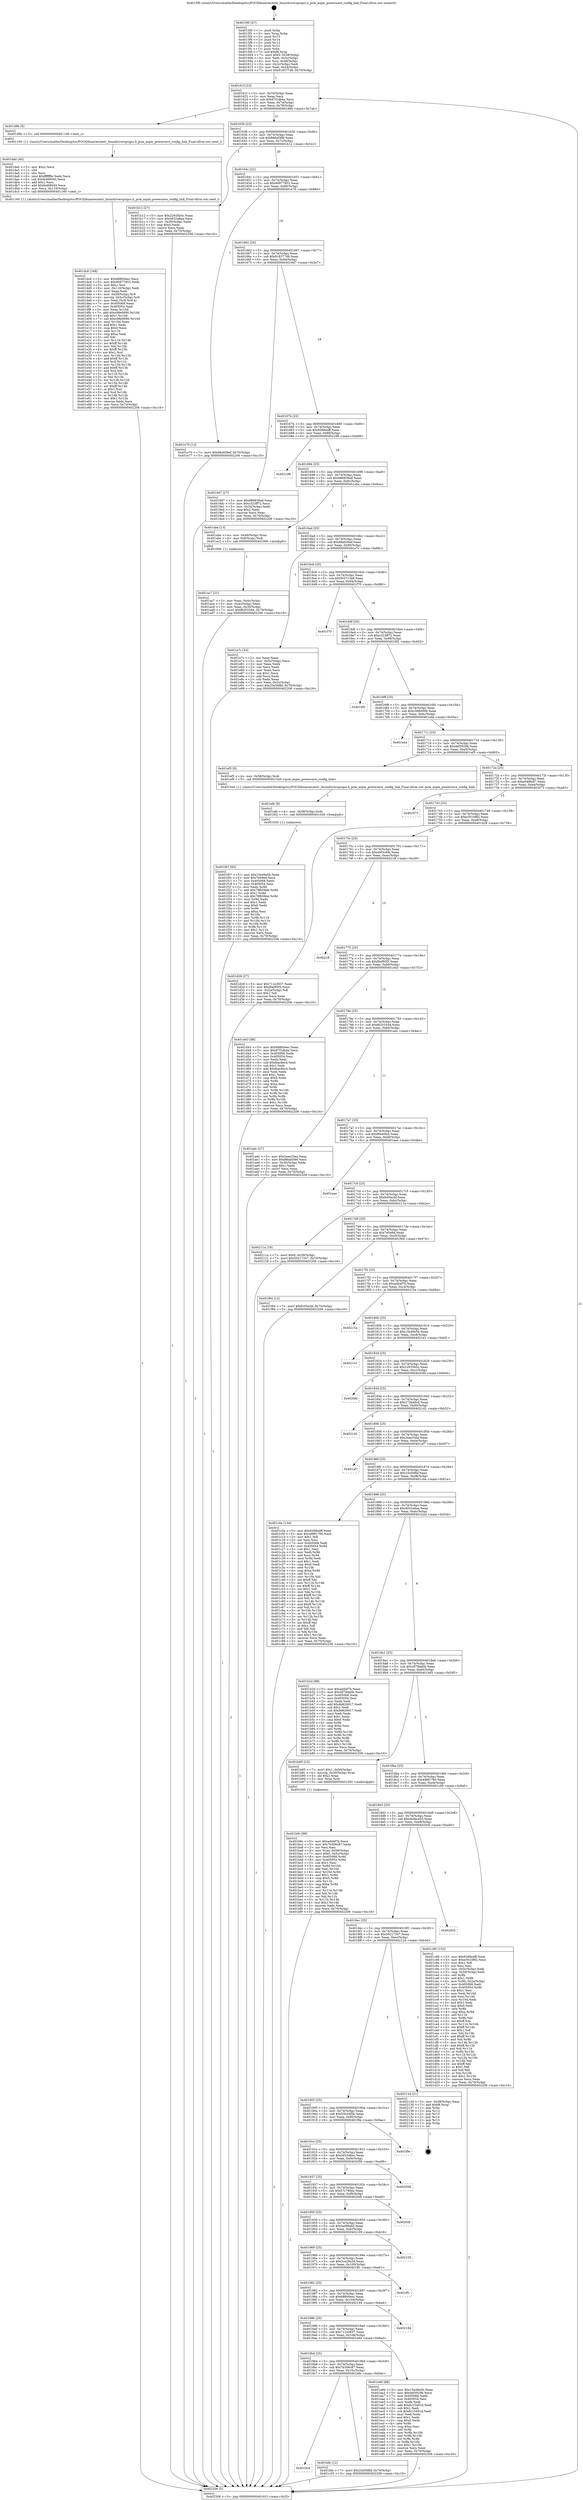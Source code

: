 digraph "0x4015f0" {
  label = "0x4015f0 (/mnt/c/Users/mathe/Desktop/tcc/POCII/binaries/extr_linuxdriverspcipci.h_pcie_aspm_powersave_config_link_Final-ollvm.out::main(0))"
  labelloc = "t"
  node[shape=record]

  Entry [label="",width=0.3,height=0.3,shape=circle,fillcolor=black,style=filled]
  "0x40161f" [label="{
     0x40161f [23]\l
     | [instrs]\l
     &nbsp;&nbsp;0x40161f \<+3\>: mov -0x70(%rbp),%eax\l
     &nbsp;&nbsp;0x401622 \<+2\>: mov %eax,%ecx\l
     &nbsp;&nbsp;0x401624 \<+6\>: sub $0x87f1db4a,%ecx\l
     &nbsp;&nbsp;0x40162a \<+3\>: mov %eax,-0x74(%rbp)\l
     &nbsp;&nbsp;0x40162d \<+3\>: mov %ecx,-0x78(%rbp)\l
     &nbsp;&nbsp;0x401630 \<+6\>: je 0000000000401d9b \<main+0x7ab\>\l
  }"]
  "0x401d9b" [label="{
     0x401d9b [5]\l
     | [instrs]\l
     &nbsp;&nbsp;0x401d9b \<+5\>: call 0000000000401160 \<next_i\>\l
     | [calls]\l
     &nbsp;&nbsp;0x401160 \{1\} (/mnt/c/Users/mathe/Desktop/tcc/POCII/binaries/extr_linuxdriverspcipci.h_pcie_aspm_powersave_config_link_Final-ollvm.out::next_i)\l
  }"]
  "0x401636" [label="{
     0x401636 [22]\l
     | [instrs]\l
     &nbsp;&nbsp;0x401636 \<+5\>: jmp 000000000040163b \<main+0x4b\>\l
     &nbsp;&nbsp;0x40163b \<+3\>: mov -0x74(%rbp),%eax\l
     &nbsp;&nbsp;0x40163e \<+5\>: sub $0x88daf366,%eax\l
     &nbsp;&nbsp;0x401643 \<+3\>: mov %eax,-0x7c(%rbp)\l
     &nbsp;&nbsp;0x401646 \<+6\>: je 0000000000401b12 \<main+0x522\>\l
  }"]
  Exit [label="",width=0.3,height=0.3,shape=circle,fillcolor=black,style=filled,peripheries=2]
  "0x401b12" [label="{
     0x401b12 [27]\l
     | [instrs]\l
     &nbsp;&nbsp;0x401b12 \<+5\>: mov $0x22935b5c,%eax\l
     &nbsp;&nbsp;0x401b17 \<+5\>: mov $0x4932a6aa,%ecx\l
     &nbsp;&nbsp;0x401b1c \<+3\>: mov -0x30(%rbp),%edx\l
     &nbsp;&nbsp;0x401b1f \<+3\>: cmp $0x0,%edx\l
     &nbsp;&nbsp;0x401b22 \<+3\>: cmove %ecx,%eax\l
     &nbsp;&nbsp;0x401b25 \<+3\>: mov %eax,-0x70(%rbp)\l
     &nbsp;&nbsp;0x401b28 \<+5\>: jmp 0000000000402206 \<main+0xc16\>\l
  }"]
  "0x40164c" [label="{
     0x40164c [22]\l
     | [instrs]\l
     &nbsp;&nbsp;0x40164c \<+5\>: jmp 0000000000401651 \<main+0x61\>\l
     &nbsp;&nbsp;0x401651 \<+3\>: mov -0x74(%rbp),%eax\l
     &nbsp;&nbsp;0x401654 \<+5\>: sub $0x90977953,%eax\l
     &nbsp;&nbsp;0x401659 \<+3\>: mov %eax,-0x80(%rbp)\l
     &nbsp;&nbsp;0x40165c \<+6\>: je 0000000000401e70 \<main+0x880\>\l
  }"]
  "0x401f07" [label="{
     0x401f07 [93]\l
     | [instrs]\l
     &nbsp;&nbsp;0x401f07 \<+5\>: mov $0x15e49e5b,%eax\l
     &nbsp;&nbsp;0x401f0c \<+5\>: mov $0x7e046d,%ecx\l
     &nbsp;&nbsp;0x401f11 \<+7\>: mov 0x405068,%edx\l
     &nbsp;&nbsp;0x401f18 \<+7\>: mov 0x405054,%esi\l
     &nbsp;&nbsp;0x401f1f \<+3\>: mov %edx,%r8d\l
     &nbsp;&nbsp;0x401f22 \<+7\>: add $0x78fb58de,%r8d\l
     &nbsp;&nbsp;0x401f29 \<+4\>: sub $0x1,%r8d\l
     &nbsp;&nbsp;0x401f2d \<+7\>: sub $0x78fb58de,%r8d\l
     &nbsp;&nbsp;0x401f34 \<+4\>: imul %r8d,%edx\l
     &nbsp;&nbsp;0x401f38 \<+3\>: and $0x1,%edx\l
     &nbsp;&nbsp;0x401f3b \<+3\>: cmp $0x0,%edx\l
     &nbsp;&nbsp;0x401f3e \<+4\>: sete %r9b\l
     &nbsp;&nbsp;0x401f42 \<+3\>: cmp $0xa,%esi\l
     &nbsp;&nbsp;0x401f45 \<+4\>: setl %r10b\l
     &nbsp;&nbsp;0x401f49 \<+3\>: mov %r9b,%r11b\l
     &nbsp;&nbsp;0x401f4c \<+3\>: and %r10b,%r11b\l
     &nbsp;&nbsp;0x401f4f \<+3\>: xor %r10b,%r9b\l
     &nbsp;&nbsp;0x401f52 \<+3\>: or %r9b,%r11b\l
     &nbsp;&nbsp;0x401f55 \<+4\>: test $0x1,%r11b\l
     &nbsp;&nbsp;0x401f59 \<+3\>: cmovne %ecx,%eax\l
     &nbsp;&nbsp;0x401f5c \<+3\>: mov %eax,-0x70(%rbp)\l
     &nbsp;&nbsp;0x401f5f \<+5\>: jmp 0000000000402206 \<main+0xc16\>\l
  }"]
  "0x401e70" [label="{
     0x401e70 [12]\l
     | [instrs]\l
     &nbsp;&nbsp;0x401e70 \<+7\>: movl $0x98a939ef,-0x70(%rbp)\l
     &nbsp;&nbsp;0x401e77 \<+5\>: jmp 0000000000402206 \<main+0xc16\>\l
  }"]
  "0x401662" [label="{
     0x401662 [25]\l
     | [instrs]\l
     &nbsp;&nbsp;0x401662 \<+5\>: jmp 0000000000401667 \<main+0x77\>\l
     &nbsp;&nbsp;0x401667 \<+3\>: mov -0x74(%rbp),%eax\l
     &nbsp;&nbsp;0x40166a \<+5\>: sub $0x918377d9,%eax\l
     &nbsp;&nbsp;0x40166f \<+6\>: mov %eax,-0x84(%rbp)\l
     &nbsp;&nbsp;0x401675 \<+6\>: je 00000000004019d7 \<main+0x3e7\>\l
  }"]
  "0x401efe" [label="{
     0x401efe [9]\l
     | [instrs]\l
     &nbsp;&nbsp;0x401efe \<+4\>: mov -0x58(%rbp),%rdi\l
     &nbsp;&nbsp;0x401f02 \<+5\>: call 0000000000401030 \<free@plt\>\l
     | [calls]\l
     &nbsp;&nbsp;0x401030 \{1\} (unknown)\l
  }"]
  "0x4019d7" [label="{
     0x4019d7 [27]\l
     | [instrs]\l
     &nbsp;&nbsp;0x4019d7 \<+5\>: mov $0x986836a6,%eax\l
     &nbsp;&nbsp;0x4019dc \<+5\>: mov $0xc323ff72,%ecx\l
     &nbsp;&nbsp;0x4019e1 \<+3\>: mov -0x34(%rbp),%edx\l
     &nbsp;&nbsp;0x4019e4 \<+3\>: cmp $0x2,%edx\l
     &nbsp;&nbsp;0x4019e7 \<+3\>: cmovne %ecx,%eax\l
     &nbsp;&nbsp;0x4019ea \<+3\>: mov %eax,-0x70(%rbp)\l
     &nbsp;&nbsp;0x4019ed \<+5\>: jmp 0000000000402206 \<main+0xc16\>\l
  }"]
  "0x40167b" [label="{
     0x40167b [25]\l
     | [instrs]\l
     &nbsp;&nbsp;0x40167b \<+5\>: jmp 0000000000401680 \<main+0x90\>\l
     &nbsp;&nbsp;0x401680 \<+3\>: mov -0x74(%rbp),%eax\l
     &nbsp;&nbsp;0x401683 \<+5\>: sub $0x9268edff,%eax\l
     &nbsp;&nbsp;0x401688 \<+6\>: mov %eax,-0x88(%rbp)\l
     &nbsp;&nbsp;0x40168e \<+6\>: je 0000000000402188 \<main+0xb98\>\l
  }"]
  "0x402206" [label="{
     0x402206 [5]\l
     | [instrs]\l
     &nbsp;&nbsp;0x402206 \<+5\>: jmp 000000000040161f \<main+0x2f\>\l
  }"]
  "0x4015f0" [label="{
     0x4015f0 [47]\l
     | [instrs]\l
     &nbsp;&nbsp;0x4015f0 \<+1\>: push %rbp\l
     &nbsp;&nbsp;0x4015f1 \<+3\>: mov %rsp,%rbp\l
     &nbsp;&nbsp;0x4015f4 \<+2\>: push %r15\l
     &nbsp;&nbsp;0x4015f6 \<+2\>: push %r14\l
     &nbsp;&nbsp;0x4015f8 \<+2\>: push %r13\l
     &nbsp;&nbsp;0x4015fa \<+2\>: push %r12\l
     &nbsp;&nbsp;0x4015fc \<+1\>: push %rbx\l
     &nbsp;&nbsp;0x4015fd \<+7\>: sub $0xf8,%rsp\l
     &nbsp;&nbsp;0x401604 \<+7\>: movl $0x0,-0x38(%rbp)\l
     &nbsp;&nbsp;0x40160b \<+3\>: mov %edi,-0x3c(%rbp)\l
     &nbsp;&nbsp;0x40160e \<+4\>: mov %rsi,-0x48(%rbp)\l
     &nbsp;&nbsp;0x401612 \<+3\>: mov -0x3c(%rbp),%edi\l
     &nbsp;&nbsp;0x401615 \<+3\>: mov %edi,-0x34(%rbp)\l
     &nbsp;&nbsp;0x401618 \<+7\>: movl $0x918377d9,-0x70(%rbp)\l
  }"]
  "0x401dc8" [label="{
     0x401dc8 [168]\l
     | [instrs]\l
     &nbsp;&nbsp;0x401dc8 \<+5\>: mov $0x68800eec,%ecx\l
     &nbsp;&nbsp;0x401dcd \<+5\>: mov $0x90977953,%edx\l
     &nbsp;&nbsp;0x401dd2 \<+3\>: mov $0x1,%sil\l
     &nbsp;&nbsp;0x401dd5 \<+6\>: mov -0x110(%rbp),%edi\l
     &nbsp;&nbsp;0x401ddb \<+3\>: imul %eax,%edi\l
     &nbsp;&nbsp;0x401dde \<+4\>: mov -0x58(%rbp),%r8\l
     &nbsp;&nbsp;0x401de2 \<+4\>: movslq -0x5c(%rbp),%r9\l
     &nbsp;&nbsp;0x401de6 \<+4\>: mov %edi,(%r8,%r9,4)\l
     &nbsp;&nbsp;0x401dea \<+7\>: mov 0x405068,%eax\l
     &nbsp;&nbsp;0x401df1 \<+7\>: mov 0x405054,%edi\l
     &nbsp;&nbsp;0x401df8 \<+3\>: mov %eax,%r10d\l
     &nbsp;&nbsp;0x401dfb \<+7\>: add $0xc98e0690,%r10d\l
     &nbsp;&nbsp;0x401e02 \<+4\>: sub $0x1,%r10d\l
     &nbsp;&nbsp;0x401e06 \<+7\>: sub $0xc98e0690,%r10d\l
     &nbsp;&nbsp;0x401e0d \<+4\>: imul %r10d,%eax\l
     &nbsp;&nbsp;0x401e11 \<+3\>: and $0x1,%eax\l
     &nbsp;&nbsp;0x401e14 \<+3\>: cmp $0x0,%eax\l
     &nbsp;&nbsp;0x401e17 \<+4\>: sete %r11b\l
     &nbsp;&nbsp;0x401e1b \<+3\>: cmp $0xa,%edi\l
     &nbsp;&nbsp;0x401e1e \<+3\>: setl %bl\l
     &nbsp;&nbsp;0x401e21 \<+3\>: mov %r11b,%r14b\l
     &nbsp;&nbsp;0x401e24 \<+4\>: xor $0xff,%r14b\l
     &nbsp;&nbsp;0x401e28 \<+3\>: mov %bl,%r15b\l
     &nbsp;&nbsp;0x401e2b \<+4\>: xor $0xff,%r15b\l
     &nbsp;&nbsp;0x401e2f \<+4\>: xor $0x1,%sil\l
     &nbsp;&nbsp;0x401e33 \<+3\>: mov %r14b,%r12b\l
     &nbsp;&nbsp;0x401e36 \<+4\>: and $0xff,%r12b\l
     &nbsp;&nbsp;0x401e3a \<+3\>: and %sil,%r11b\l
     &nbsp;&nbsp;0x401e3d \<+3\>: mov %r15b,%r13b\l
     &nbsp;&nbsp;0x401e40 \<+4\>: and $0xff,%r13b\l
     &nbsp;&nbsp;0x401e44 \<+3\>: and %sil,%bl\l
     &nbsp;&nbsp;0x401e47 \<+3\>: or %r11b,%r12b\l
     &nbsp;&nbsp;0x401e4a \<+3\>: or %bl,%r13b\l
     &nbsp;&nbsp;0x401e4d \<+3\>: xor %r13b,%r12b\l
     &nbsp;&nbsp;0x401e50 \<+3\>: or %r15b,%r14b\l
     &nbsp;&nbsp;0x401e53 \<+4\>: xor $0xff,%r14b\l
     &nbsp;&nbsp;0x401e57 \<+4\>: or $0x1,%sil\l
     &nbsp;&nbsp;0x401e5b \<+3\>: and %sil,%r14b\l
     &nbsp;&nbsp;0x401e5e \<+3\>: or %r14b,%r12b\l
     &nbsp;&nbsp;0x401e61 \<+4\>: test $0x1,%r12b\l
     &nbsp;&nbsp;0x401e65 \<+3\>: cmovne %edx,%ecx\l
     &nbsp;&nbsp;0x401e68 \<+3\>: mov %ecx,-0x70(%rbp)\l
     &nbsp;&nbsp;0x401e6b \<+5\>: jmp 0000000000402206 \<main+0xc16\>\l
  }"]
  "0x402188" [label="{
     0x402188\l
  }", style=dashed]
  "0x401694" [label="{
     0x401694 [25]\l
     | [instrs]\l
     &nbsp;&nbsp;0x401694 \<+5\>: jmp 0000000000401699 \<main+0xa9\>\l
     &nbsp;&nbsp;0x401699 \<+3\>: mov -0x74(%rbp),%eax\l
     &nbsp;&nbsp;0x40169c \<+5\>: sub $0x986836a6,%eax\l
     &nbsp;&nbsp;0x4016a1 \<+6\>: mov %eax,-0x8c(%rbp)\l
     &nbsp;&nbsp;0x4016a7 \<+6\>: je 0000000000401aba \<main+0x4ca\>\l
  }"]
  "0x401da0" [label="{
     0x401da0 [40]\l
     | [instrs]\l
     &nbsp;&nbsp;0x401da0 \<+5\>: mov $0x2,%ecx\l
     &nbsp;&nbsp;0x401da5 \<+1\>: cltd\l
     &nbsp;&nbsp;0x401da6 \<+2\>: idiv %ecx\l
     &nbsp;&nbsp;0x401da8 \<+6\>: imul $0xfffffffe,%edx,%ecx\l
     &nbsp;&nbsp;0x401dae \<+6\>: sub $0xfe468045,%ecx\l
     &nbsp;&nbsp;0x401db4 \<+3\>: add $0x1,%ecx\l
     &nbsp;&nbsp;0x401db7 \<+6\>: add $0xfe468045,%ecx\l
     &nbsp;&nbsp;0x401dbd \<+6\>: mov %ecx,-0x110(%rbp)\l
     &nbsp;&nbsp;0x401dc3 \<+5\>: call 0000000000401160 \<next_i\>\l
     | [calls]\l
     &nbsp;&nbsp;0x401160 \{1\} (/mnt/c/Users/mathe/Desktop/tcc/POCII/binaries/extr_linuxdriverspcipci.h_pcie_aspm_powersave_config_link_Final-ollvm.out::next_i)\l
  }"]
  "0x401aba" [label="{
     0x401aba [13]\l
     | [instrs]\l
     &nbsp;&nbsp;0x401aba \<+4\>: mov -0x48(%rbp),%rax\l
     &nbsp;&nbsp;0x401abe \<+4\>: mov 0x8(%rax),%rdi\l
     &nbsp;&nbsp;0x401ac2 \<+5\>: call 0000000000401060 \<atoi@plt\>\l
     | [calls]\l
     &nbsp;&nbsp;0x401060 \{1\} (unknown)\l
  }"]
  "0x4016ad" [label="{
     0x4016ad [25]\l
     | [instrs]\l
     &nbsp;&nbsp;0x4016ad \<+5\>: jmp 00000000004016b2 \<main+0xc2\>\l
     &nbsp;&nbsp;0x4016b2 \<+3\>: mov -0x74(%rbp),%eax\l
     &nbsp;&nbsp;0x4016b5 \<+5\>: sub $0x98a939ef,%eax\l
     &nbsp;&nbsp;0x4016ba \<+6\>: mov %eax,-0x90(%rbp)\l
     &nbsp;&nbsp;0x4016c0 \<+6\>: je 0000000000401e7c \<main+0x88c\>\l
  }"]
  "0x401ac7" [label="{
     0x401ac7 [21]\l
     | [instrs]\l
     &nbsp;&nbsp;0x401ac7 \<+3\>: mov %eax,-0x4c(%rbp)\l
     &nbsp;&nbsp;0x401aca \<+3\>: mov -0x4c(%rbp),%eax\l
     &nbsp;&nbsp;0x401acd \<+3\>: mov %eax,-0x30(%rbp)\l
     &nbsp;&nbsp;0x401ad0 \<+7\>: movl $0xf6203344,-0x70(%rbp)\l
     &nbsp;&nbsp;0x401ad7 \<+5\>: jmp 0000000000402206 \<main+0xc16\>\l
  }"]
  "0x4019cd" [label="{
     0x4019cd\l
  }", style=dashed]
  "0x401e7c" [label="{
     0x401e7c [33]\l
     | [instrs]\l
     &nbsp;&nbsp;0x401e7c \<+2\>: xor %eax,%eax\l
     &nbsp;&nbsp;0x401e7e \<+3\>: mov -0x5c(%rbp),%ecx\l
     &nbsp;&nbsp;0x401e81 \<+2\>: mov %eax,%edx\l
     &nbsp;&nbsp;0x401e83 \<+2\>: sub %ecx,%edx\l
     &nbsp;&nbsp;0x401e85 \<+2\>: mov %eax,%ecx\l
     &nbsp;&nbsp;0x401e87 \<+3\>: sub $0x1,%ecx\l
     &nbsp;&nbsp;0x401e8a \<+2\>: add %ecx,%edx\l
     &nbsp;&nbsp;0x401e8c \<+2\>: sub %edx,%eax\l
     &nbsp;&nbsp;0x401e8e \<+3\>: mov %eax,-0x5c(%rbp)\l
     &nbsp;&nbsp;0x401e91 \<+7\>: movl $0x33e56fbf,-0x70(%rbp)\l
     &nbsp;&nbsp;0x401e98 \<+5\>: jmp 0000000000402206 \<main+0xc16\>\l
  }"]
  "0x4016c6" [label="{
     0x4016c6 [25]\l
     | [instrs]\l
     &nbsp;&nbsp;0x4016c6 \<+5\>: jmp 00000000004016cb \<main+0xdb\>\l
     &nbsp;&nbsp;0x4016cb \<+3\>: mov -0x74(%rbp),%eax\l
     &nbsp;&nbsp;0x4016ce \<+5\>: sub $0x9c0713e6,%eax\l
     &nbsp;&nbsp;0x4016d3 \<+6\>: mov %eax,-0x94(%rbp)\l
     &nbsp;&nbsp;0x4016d9 \<+6\>: je 0000000000401f70 \<main+0x980\>\l
  }"]
  "0x401bfe" [label="{
     0x401bfe [12]\l
     | [instrs]\l
     &nbsp;&nbsp;0x401bfe \<+7\>: movl $0x33e56fbf,-0x70(%rbp)\l
     &nbsp;&nbsp;0x401c05 \<+5\>: jmp 0000000000402206 \<main+0xc16\>\l
  }"]
  "0x401f70" [label="{
     0x401f70\l
  }", style=dashed]
  "0x4016df" [label="{
     0x4016df [25]\l
     | [instrs]\l
     &nbsp;&nbsp;0x4016df \<+5\>: jmp 00000000004016e4 \<main+0xf4\>\l
     &nbsp;&nbsp;0x4016e4 \<+3\>: mov -0x74(%rbp),%eax\l
     &nbsp;&nbsp;0x4016e7 \<+5\>: sub $0xc323ff72,%eax\l
     &nbsp;&nbsp;0x4016ec \<+6\>: mov %eax,-0x98(%rbp)\l
     &nbsp;&nbsp;0x4016f2 \<+6\>: je 00000000004019f2 \<main+0x402\>\l
  }"]
  "0x4019b4" [label="{
     0x4019b4 [25]\l
     | [instrs]\l
     &nbsp;&nbsp;0x4019b4 \<+5\>: jmp 00000000004019b9 \<main+0x3c9\>\l
     &nbsp;&nbsp;0x4019b9 \<+3\>: mov -0x74(%rbp),%eax\l
     &nbsp;&nbsp;0x4019bc \<+5\>: sub $0x7b306c87,%eax\l
     &nbsp;&nbsp;0x4019c1 \<+6\>: mov %eax,-0x10c(%rbp)\l
     &nbsp;&nbsp;0x4019c7 \<+6\>: je 0000000000401bfe \<main+0x60e\>\l
  }"]
  "0x4019f2" [label="{
     0x4019f2\l
  }", style=dashed]
  "0x4016f8" [label="{
     0x4016f8 [25]\l
     | [instrs]\l
     &nbsp;&nbsp;0x4016f8 \<+5\>: jmp 00000000004016fd \<main+0x10d\>\l
     &nbsp;&nbsp;0x4016fd \<+3\>: mov -0x74(%rbp),%eax\l
     &nbsp;&nbsp;0x401700 \<+5\>: sub $0xc368000b,%eax\l
     &nbsp;&nbsp;0x401705 \<+6\>: mov %eax,-0x9c(%rbp)\l
     &nbsp;&nbsp;0x40170b \<+6\>: je 0000000000401a4a \<main+0x45a\>\l
  }"]
  "0x401e9d" [label="{
     0x401e9d [88]\l
     | [instrs]\l
     &nbsp;&nbsp;0x401e9d \<+5\>: mov $0x15e49e5b,%eax\l
     &nbsp;&nbsp;0x401ea2 \<+5\>: mov $0xdef3929b,%ecx\l
     &nbsp;&nbsp;0x401ea7 \<+7\>: mov 0x405068,%edx\l
     &nbsp;&nbsp;0x401eae \<+7\>: mov 0x405054,%esi\l
     &nbsp;&nbsp;0x401eb5 \<+2\>: mov %edx,%edi\l
     &nbsp;&nbsp;0x401eb7 \<+6\>: add $0x8c15491d,%edi\l
     &nbsp;&nbsp;0x401ebd \<+3\>: sub $0x1,%edi\l
     &nbsp;&nbsp;0x401ec0 \<+6\>: sub $0x8c15491d,%edi\l
     &nbsp;&nbsp;0x401ec6 \<+3\>: imul %edi,%edx\l
     &nbsp;&nbsp;0x401ec9 \<+3\>: and $0x1,%edx\l
     &nbsp;&nbsp;0x401ecc \<+3\>: cmp $0x0,%edx\l
     &nbsp;&nbsp;0x401ecf \<+4\>: sete %r8b\l
     &nbsp;&nbsp;0x401ed3 \<+3\>: cmp $0xa,%esi\l
     &nbsp;&nbsp;0x401ed6 \<+4\>: setl %r9b\l
     &nbsp;&nbsp;0x401eda \<+3\>: mov %r8b,%r10b\l
     &nbsp;&nbsp;0x401edd \<+3\>: and %r9b,%r10b\l
     &nbsp;&nbsp;0x401ee0 \<+3\>: xor %r9b,%r8b\l
     &nbsp;&nbsp;0x401ee3 \<+3\>: or %r8b,%r10b\l
     &nbsp;&nbsp;0x401ee6 \<+4\>: test $0x1,%r10b\l
     &nbsp;&nbsp;0x401eea \<+3\>: cmovne %ecx,%eax\l
     &nbsp;&nbsp;0x401eed \<+3\>: mov %eax,-0x70(%rbp)\l
     &nbsp;&nbsp;0x401ef0 \<+5\>: jmp 0000000000402206 \<main+0xc16\>\l
  }"]
  "0x401a4a" [label="{
     0x401a4a\l
  }", style=dashed]
  "0x401711" [label="{
     0x401711 [25]\l
     | [instrs]\l
     &nbsp;&nbsp;0x401711 \<+5\>: jmp 0000000000401716 \<main+0x126\>\l
     &nbsp;&nbsp;0x401716 \<+3\>: mov -0x74(%rbp),%eax\l
     &nbsp;&nbsp;0x401719 \<+5\>: sub $0xdef3929b,%eax\l
     &nbsp;&nbsp;0x40171e \<+6\>: mov %eax,-0xa0(%rbp)\l
     &nbsp;&nbsp;0x401724 \<+6\>: je 0000000000401ef5 \<main+0x905\>\l
  }"]
  "0x40199b" [label="{
     0x40199b [25]\l
     | [instrs]\l
     &nbsp;&nbsp;0x40199b \<+5\>: jmp 00000000004019a0 \<main+0x3b0\>\l
     &nbsp;&nbsp;0x4019a0 \<+3\>: mov -0x74(%rbp),%eax\l
     &nbsp;&nbsp;0x4019a3 \<+5\>: sub $0x711e3637,%eax\l
     &nbsp;&nbsp;0x4019a8 \<+6\>: mov %eax,-0x108(%rbp)\l
     &nbsp;&nbsp;0x4019ae \<+6\>: je 0000000000401e9d \<main+0x8ad\>\l
  }"]
  "0x401ef5" [label="{
     0x401ef5 [9]\l
     | [instrs]\l
     &nbsp;&nbsp;0x401ef5 \<+4\>: mov -0x58(%rbp),%rdi\l
     &nbsp;&nbsp;0x401ef9 \<+5\>: call 00000000004015e0 \<pcie_aspm_powersave_config_link\>\l
     | [calls]\l
     &nbsp;&nbsp;0x4015e0 \{1\} (/mnt/c/Users/mathe/Desktop/tcc/POCII/binaries/extr_linuxdriverspcipci.h_pcie_aspm_powersave_config_link_Final-ollvm.out::pcie_aspm_powersave_config_link)\l
  }"]
  "0x40172a" [label="{
     0x40172a [25]\l
     | [instrs]\l
     &nbsp;&nbsp;0x40172a \<+5\>: jmp 000000000040172f \<main+0x13f\>\l
     &nbsp;&nbsp;0x40172f \<+3\>: mov -0x74(%rbp),%eax\l
     &nbsp;&nbsp;0x401732 \<+5\>: sub $0xe04f6e87,%eax\l
     &nbsp;&nbsp;0x401737 \<+6\>: mov %eax,-0xa4(%rbp)\l
     &nbsp;&nbsp;0x40173d \<+6\>: je 0000000000402073 \<main+0xa83\>\l
  }"]
  "0x402194" [label="{
     0x402194\l
  }", style=dashed]
  "0x402073" [label="{
     0x402073\l
  }", style=dashed]
  "0x401743" [label="{
     0x401743 [25]\l
     | [instrs]\l
     &nbsp;&nbsp;0x401743 \<+5\>: jmp 0000000000401748 \<main+0x158\>\l
     &nbsp;&nbsp;0x401748 \<+3\>: mov -0x74(%rbp),%eax\l
     &nbsp;&nbsp;0x40174b \<+5\>: sub $0xe3010f92,%eax\l
     &nbsp;&nbsp;0x401750 \<+6\>: mov %eax,-0xa8(%rbp)\l
     &nbsp;&nbsp;0x401756 \<+6\>: je 0000000000401d28 \<main+0x738\>\l
  }"]
  "0x401982" [label="{
     0x401982 [25]\l
     | [instrs]\l
     &nbsp;&nbsp;0x401982 \<+5\>: jmp 0000000000401987 \<main+0x397\>\l
     &nbsp;&nbsp;0x401987 \<+3\>: mov -0x74(%rbp),%eax\l
     &nbsp;&nbsp;0x40198a \<+5\>: sub $0x68800eec,%eax\l
     &nbsp;&nbsp;0x40198f \<+6\>: mov %eax,-0x104(%rbp)\l
     &nbsp;&nbsp;0x401995 \<+6\>: je 0000000000402194 \<main+0xba4\>\l
  }"]
  "0x401d28" [label="{
     0x401d28 [27]\l
     | [instrs]\l
     &nbsp;&nbsp;0x401d28 \<+5\>: mov $0x711e3637,%eax\l
     &nbsp;&nbsp;0x401d2d \<+5\>: mov $0xf0ef95f3,%ecx\l
     &nbsp;&nbsp;0x401d32 \<+3\>: mov -0x2a(%rbp),%dl\l
     &nbsp;&nbsp;0x401d35 \<+3\>: test $0x1,%dl\l
     &nbsp;&nbsp;0x401d38 \<+3\>: cmovne %ecx,%eax\l
     &nbsp;&nbsp;0x401d3b \<+3\>: mov %eax,-0x70(%rbp)\l
     &nbsp;&nbsp;0x401d3e \<+5\>: jmp 0000000000402206 \<main+0xc16\>\l
  }"]
  "0x40175c" [label="{
     0x40175c [25]\l
     | [instrs]\l
     &nbsp;&nbsp;0x40175c \<+5\>: jmp 0000000000401761 \<main+0x171\>\l
     &nbsp;&nbsp;0x401761 \<+3\>: mov -0x74(%rbp),%eax\l
     &nbsp;&nbsp;0x401764 \<+5\>: sub $0xebf3c49e,%eax\l
     &nbsp;&nbsp;0x401769 \<+6\>: mov %eax,-0xac(%rbp)\l
     &nbsp;&nbsp;0x40176f \<+6\>: je 00000000004021ff \<main+0xc0f\>\l
  }"]
  "0x401ff1" [label="{
     0x401ff1\l
  }", style=dashed]
  "0x4021ff" [label="{
     0x4021ff\l
  }", style=dashed]
  "0x401775" [label="{
     0x401775 [25]\l
     | [instrs]\l
     &nbsp;&nbsp;0x401775 \<+5\>: jmp 000000000040177a \<main+0x18a\>\l
     &nbsp;&nbsp;0x40177a \<+3\>: mov -0x74(%rbp),%eax\l
     &nbsp;&nbsp;0x40177d \<+5\>: sub $0xf0ef95f3,%eax\l
     &nbsp;&nbsp;0x401782 \<+6\>: mov %eax,-0xb0(%rbp)\l
     &nbsp;&nbsp;0x401788 \<+6\>: je 0000000000401d43 \<main+0x753\>\l
  }"]
  "0x401969" [label="{
     0x401969 [25]\l
     | [instrs]\l
     &nbsp;&nbsp;0x401969 \<+5\>: jmp 000000000040196e \<main+0x37e\>\l
     &nbsp;&nbsp;0x40196e \<+3\>: mov -0x74(%rbp),%eax\l
     &nbsp;&nbsp;0x401971 \<+5\>: sub $0x5ce29a3d,%eax\l
     &nbsp;&nbsp;0x401976 \<+6\>: mov %eax,-0x100(%rbp)\l
     &nbsp;&nbsp;0x40197c \<+6\>: je 0000000000401ff1 \<main+0xa01\>\l
  }"]
  "0x401d43" [label="{
     0x401d43 [88]\l
     | [instrs]\l
     &nbsp;&nbsp;0x401d43 \<+5\>: mov $0x68800eec,%eax\l
     &nbsp;&nbsp;0x401d48 \<+5\>: mov $0x87f1db4a,%ecx\l
     &nbsp;&nbsp;0x401d4d \<+7\>: mov 0x405068,%edx\l
     &nbsp;&nbsp;0x401d54 \<+7\>: mov 0x405054,%esi\l
     &nbsp;&nbsp;0x401d5b \<+2\>: mov %edx,%edi\l
     &nbsp;&nbsp;0x401d5d \<+6\>: sub $0xfeac8ec4,%edi\l
     &nbsp;&nbsp;0x401d63 \<+3\>: sub $0x1,%edi\l
     &nbsp;&nbsp;0x401d66 \<+6\>: add $0xfeac8ec4,%edi\l
     &nbsp;&nbsp;0x401d6c \<+3\>: imul %edi,%edx\l
     &nbsp;&nbsp;0x401d6f \<+3\>: and $0x1,%edx\l
     &nbsp;&nbsp;0x401d72 \<+3\>: cmp $0x0,%edx\l
     &nbsp;&nbsp;0x401d75 \<+4\>: sete %r8b\l
     &nbsp;&nbsp;0x401d79 \<+3\>: cmp $0xa,%esi\l
     &nbsp;&nbsp;0x401d7c \<+4\>: setl %r9b\l
     &nbsp;&nbsp;0x401d80 \<+3\>: mov %r8b,%r10b\l
     &nbsp;&nbsp;0x401d83 \<+3\>: and %r9b,%r10b\l
     &nbsp;&nbsp;0x401d86 \<+3\>: xor %r9b,%r8b\l
     &nbsp;&nbsp;0x401d89 \<+3\>: or %r8b,%r10b\l
     &nbsp;&nbsp;0x401d8c \<+4\>: test $0x1,%r10b\l
     &nbsp;&nbsp;0x401d90 \<+3\>: cmovne %ecx,%eax\l
     &nbsp;&nbsp;0x401d93 \<+3\>: mov %eax,-0x70(%rbp)\l
     &nbsp;&nbsp;0x401d96 \<+5\>: jmp 0000000000402206 \<main+0xc16\>\l
  }"]
  "0x40178e" [label="{
     0x40178e [25]\l
     | [instrs]\l
     &nbsp;&nbsp;0x40178e \<+5\>: jmp 0000000000401793 \<main+0x1a3\>\l
     &nbsp;&nbsp;0x401793 \<+3\>: mov -0x74(%rbp),%eax\l
     &nbsp;&nbsp;0x401796 \<+5\>: sub $0xf6203344,%eax\l
     &nbsp;&nbsp;0x40179b \<+6\>: mov %eax,-0xb4(%rbp)\l
     &nbsp;&nbsp;0x4017a1 \<+6\>: je 0000000000401adc \<main+0x4ec\>\l
  }"]
  "0x402109" [label="{
     0x402109\l
  }", style=dashed]
  "0x401adc" [label="{
     0x401adc [27]\l
     | [instrs]\l
     &nbsp;&nbsp;0x401adc \<+5\>: mov $0x2eee33ea,%eax\l
     &nbsp;&nbsp;0x401ae1 \<+5\>: mov $0x88daf366,%ecx\l
     &nbsp;&nbsp;0x401ae6 \<+3\>: mov -0x30(%rbp),%edx\l
     &nbsp;&nbsp;0x401ae9 \<+3\>: cmp $0x1,%edx\l
     &nbsp;&nbsp;0x401aec \<+3\>: cmovl %ecx,%eax\l
     &nbsp;&nbsp;0x401aef \<+3\>: mov %eax,-0x70(%rbp)\l
     &nbsp;&nbsp;0x401af2 \<+5\>: jmp 0000000000402206 \<main+0xc16\>\l
  }"]
  "0x4017a7" [label="{
     0x4017a7 [25]\l
     | [instrs]\l
     &nbsp;&nbsp;0x4017a7 \<+5\>: jmp 00000000004017ac \<main+0x1bc\>\l
     &nbsp;&nbsp;0x4017ac \<+3\>: mov -0x74(%rbp),%eax\l
     &nbsp;&nbsp;0x4017af \<+5\>: sub $0xf9440fcb,%eax\l
     &nbsp;&nbsp;0x4017b4 \<+6\>: mov %eax,-0xb8(%rbp)\l
     &nbsp;&nbsp;0x4017ba \<+6\>: je 0000000000401aae \<main+0x4be\>\l
  }"]
  "0x401950" [label="{
     0x401950 [25]\l
     | [instrs]\l
     &nbsp;&nbsp;0x401950 \<+5\>: jmp 0000000000401955 \<main+0x365\>\l
     &nbsp;&nbsp;0x401955 \<+3\>: mov -0x74(%rbp),%eax\l
     &nbsp;&nbsp;0x401958 \<+5\>: sub $0x5a0f8eb5,%eax\l
     &nbsp;&nbsp;0x40195d \<+6\>: mov %eax,-0xfc(%rbp)\l
     &nbsp;&nbsp;0x401963 \<+6\>: je 0000000000402109 \<main+0xb19\>\l
  }"]
  "0x401aae" [label="{
     0x401aae\l
  }", style=dashed]
  "0x4017c0" [label="{
     0x4017c0 [25]\l
     | [instrs]\l
     &nbsp;&nbsp;0x4017c0 \<+5\>: jmp 00000000004017c5 \<main+0x1d5\>\l
     &nbsp;&nbsp;0x4017c5 \<+3\>: mov -0x74(%rbp),%eax\l
     &nbsp;&nbsp;0x4017c8 \<+5\>: sub $0xfc05ecbf,%eax\l
     &nbsp;&nbsp;0x4017cd \<+6\>: mov %eax,-0xbc(%rbp)\l
     &nbsp;&nbsp;0x4017d3 \<+6\>: je 000000000040211a \<main+0xb2a\>\l
  }"]
  "0x4020df" [label="{
     0x4020df\l
  }", style=dashed]
  "0x40211a" [label="{
     0x40211a [19]\l
     | [instrs]\l
     &nbsp;&nbsp;0x40211a \<+7\>: movl $0x0,-0x38(%rbp)\l
     &nbsp;&nbsp;0x402121 \<+7\>: movl $0x50217347,-0x70(%rbp)\l
     &nbsp;&nbsp;0x402128 \<+5\>: jmp 0000000000402206 \<main+0xc16\>\l
  }"]
  "0x4017d9" [label="{
     0x4017d9 [25]\l
     | [instrs]\l
     &nbsp;&nbsp;0x4017d9 \<+5\>: jmp 00000000004017de \<main+0x1ee\>\l
     &nbsp;&nbsp;0x4017de \<+3\>: mov -0x74(%rbp),%eax\l
     &nbsp;&nbsp;0x4017e1 \<+5\>: sub $0x7e046d,%eax\l
     &nbsp;&nbsp;0x4017e6 \<+6\>: mov %eax,-0xc0(%rbp)\l
     &nbsp;&nbsp;0x4017ec \<+6\>: je 0000000000401f64 \<main+0x974\>\l
  }"]
  "0x401937" [label="{
     0x401937 [25]\l
     | [instrs]\l
     &nbsp;&nbsp;0x401937 \<+5\>: jmp 000000000040193c \<main+0x34c\>\l
     &nbsp;&nbsp;0x40193c \<+3\>: mov -0x74(%rbp),%eax\l
     &nbsp;&nbsp;0x40193f \<+5\>: sub $0x57c790ee,%eax\l
     &nbsp;&nbsp;0x401944 \<+6\>: mov %eax,-0xf8(%rbp)\l
     &nbsp;&nbsp;0x40194a \<+6\>: je 00000000004020df \<main+0xaef\>\l
  }"]
  "0x401f64" [label="{
     0x401f64 [12]\l
     | [instrs]\l
     &nbsp;&nbsp;0x401f64 \<+7\>: movl $0xfc05ecbf,-0x70(%rbp)\l
     &nbsp;&nbsp;0x401f6b \<+5\>: jmp 0000000000402206 \<main+0xc16\>\l
  }"]
  "0x4017f2" [label="{
     0x4017f2 [25]\l
     | [instrs]\l
     &nbsp;&nbsp;0x4017f2 \<+5\>: jmp 00000000004017f7 \<main+0x207\>\l
     &nbsp;&nbsp;0x4017f7 \<+3\>: mov -0x74(%rbp),%eax\l
     &nbsp;&nbsp;0x4017fa \<+5\>: sub $0xadd4f7b,%eax\l
     &nbsp;&nbsp;0x4017ff \<+6\>: mov %eax,-0xc4(%rbp)\l
     &nbsp;&nbsp;0x401805 \<+6\>: je 000000000040215a \<main+0xb6a\>\l
  }"]
  "0x402058" [label="{
     0x402058\l
  }", style=dashed]
  "0x40215a" [label="{
     0x40215a\l
  }", style=dashed]
  "0x40180b" [label="{
     0x40180b [25]\l
     | [instrs]\l
     &nbsp;&nbsp;0x40180b \<+5\>: jmp 0000000000401810 \<main+0x220\>\l
     &nbsp;&nbsp;0x401810 \<+3\>: mov -0x74(%rbp),%eax\l
     &nbsp;&nbsp;0x401813 \<+5\>: sub $0x15e49e5b,%eax\l
     &nbsp;&nbsp;0x401818 \<+6\>: mov %eax,-0xc8(%rbp)\l
     &nbsp;&nbsp;0x40181e \<+6\>: je 00000000004021e1 \<main+0xbf1\>\l
  }"]
  "0x40191e" [label="{
     0x40191e [25]\l
     | [instrs]\l
     &nbsp;&nbsp;0x40191e \<+5\>: jmp 0000000000401923 \<main+0x333\>\l
     &nbsp;&nbsp;0x401923 \<+3\>: mov -0x74(%rbp),%eax\l
     &nbsp;&nbsp;0x401926 \<+5\>: sub $0x5653d6ec,%eax\l
     &nbsp;&nbsp;0x40192b \<+6\>: mov %eax,-0xf4(%rbp)\l
     &nbsp;&nbsp;0x401931 \<+6\>: je 0000000000402058 \<main+0xa68\>\l
  }"]
  "0x4021e1" [label="{
     0x4021e1\l
  }", style=dashed]
  "0x401824" [label="{
     0x401824 [25]\l
     | [instrs]\l
     &nbsp;&nbsp;0x401824 \<+5\>: jmp 0000000000401829 \<main+0x239\>\l
     &nbsp;&nbsp;0x401829 \<+3\>: mov -0x74(%rbp),%eax\l
     &nbsp;&nbsp;0x40182c \<+5\>: sub $0x22935b5c,%eax\l
     &nbsp;&nbsp;0x401831 \<+6\>: mov %eax,-0xcc(%rbp)\l
     &nbsp;&nbsp;0x401837 \<+6\>: je 00000000004020fd \<main+0xb0d\>\l
  }"]
  "0x401f9e" [label="{
     0x401f9e\l
  }", style=dashed]
  "0x4020fd" [label="{
     0x4020fd\l
  }", style=dashed]
  "0x40183d" [label="{
     0x40183d [25]\l
     | [instrs]\l
     &nbsp;&nbsp;0x40183d \<+5\>: jmp 0000000000401842 \<main+0x252\>\l
     &nbsp;&nbsp;0x401842 \<+3\>: mov -0x74(%rbp),%eax\l
     &nbsp;&nbsp;0x401845 \<+5\>: sub $0x272bddc6,%eax\l
     &nbsp;&nbsp;0x40184a \<+6\>: mov %eax,-0xd0(%rbp)\l
     &nbsp;&nbsp;0x401850 \<+6\>: je 0000000000402142 \<main+0xb52\>\l
  }"]
  "0x401905" [label="{
     0x401905 [25]\l
     | [instrs]\l
     &nbsp;&nbsp;0x401905 \<+5\>: jmp 000000000040190a \<main+0x31a\>\l
     &nbsp;&nbsp;0x40190a \<+3\>: mov -0x74(%rbp),%eax\l
     &nbsp;&nbsp;0x40190d \<+5\>: sub $0x55b34f5b,%eax\l
     &nbsp;&nbsp;0x401912 \<+6\>: mov %eax,-0xf0(%rbp)\l
     &nbsp;&nbsp;0x401918 \<+6\>: je 0000000000401f9e \<main+0x9ae\>\l
  }"]
  "0x402142" [label="{
     0x402142\l
  }", style=dashed]
  "0x401856" [label="{
     0x401856 [25]\l
     | [instrs]\l
     &nbsp;&nbsp;0x401856 \<+5\>: jmp 000000000040185b \<main+0x26b\>\l
     &nbsp;&nbsp;0x40185b \<+3\>: mov -0x74(%rbp),%eax\l
     &nbsp;&nbsp;0x40185e \<+5\>: sub $0x2eee33ea,%eax\l
     &nbsp;&nbsp;0x401863 \<+6\>: mov %eax,-0xd4(%rbp)\l
     &nbsp;&nbsp;0x401869 \<+6\>: je 0000000000401af7 \<main+0x507\>\l
  }"]
  "0x40212d" [label="{
     0x40212d [21]\l
     | [instrs]\l
     &nbsp;&nbsp;0x40212d \<+3\>: mov -0x38(%rbp),%eax\l
     &nbsp;&nbsp;0x402130 \<+7\>: add $0xf8,%rsp\l
     &nbsp;&nbsp;0x402137 \<+1\>: pop %rbx\l
     &nbsp;&nbsp;0x402138 \<+2\>: pop %r12\l
     &nbsp;&nbsp;0x40213a \<+2\>: pop %r13\l
     &nbsp;&nbsp;0x40213c \<+2\>: pop %r14\l
     &nbsp;&nbsp;0x40213e \<+2\>: pop %r15\l
     &nbsp;&nbsp;0x402140 \<+1\>: pop %rbp\l
     &nbsp;&nbsp;0x402141 \<+1\>: ret\l
  }"]
  "0x401af7" [label="{
     0x401af7\l
  }", style=dashed]
  "0x40186f" [label="{
     0x40186f [25]\l
     | [instrs]\l
     &nbsp;&nbsp;0x40186f \<+5\>: jmp 0000000000401874 \<main+0x284\>\l
     &nbsp;&nbsp;0x401874 \<+3\>: mov -0x74(%rbp),%eax\l
     &nbsp;&nbsp;0x401877 \<+5\>: sub $0x33e56fbf,%eax\l
     &nbsp;&nbsp;0x40187c \<+6\>: mov %eax,-0xd8(%rbp)\l
     &nbsp;&nbsp;0x401882 \<+6\>: je 0000000000401c0a \<main+0x61a\>\l
  }"]
  "0x4018ec" [label="{
     0x4018ec [25]\l
     | [instrs]\l
     &nbsp;&nbsp;0x4018ec \<+5\>: jmp 00000000004018f1 \<main+0x301\>\l
     &nbsp;&nbsp;0x4018f1 \<+3\>: mov -0x74(%rbp),%eax\l
     &nbsp;&nbsp;0x4018f4 \<+5\>: sub $0x50217347,%eax\l
     &nbsp;&nbsp;0x4018f9 \<+6\>: mov %eax,-0xec(%rbp)\l
     &nbsp;&nbsp;0x4018ff \<+6\>: je 000000000040212d \<main+0xb3d\>\l
  }"]
  "0x401c0a" [label="{
     0x401c0a [134]\l
     | [instrs]\l
     &nbsp;&nbsp;0x401c0a \<+5\>: mov $0x9268edff,%eax\l
     &nbsp;&nbsp;0x401c0f \<+5\>: mov $0x498f1760,%ecx\l
     &nbsp;&nbsp;0x401c14 \<+2\>: mov $0x1,%dl\l
     &nbsp;&nbsp;0x401c16 \<+2\>: xor %esi,%esi\l
     &nbsp;&nbsp;0x401c18 \<+7\>: mov 0x405068,%edi\l
     &nbsp;&nbsp;0x401c1f \<+8\>: mov 0x405054,%r8d\l
     &nbsp;&nbsp;0x401c27 \<+3\>: sub $0x1,%esi\l
     &nbsp;&nbsp;0x401c2a \<+3\>: mov %edi,%r9d\l
     &nbsp;&nbsp;0x401c2d \<+3\>: add %esi,%r9d\l
     &nbsp;&nbsp;0x401c30 \<+4\>: imul %r9d,%edi\l
     &nbsp;&nbsp;0x401c34 \<+3\>: and $0x1,%edi\l
     &nbsp;&nbsp;0x401c37 \<+3\>: cmp $0x0,%edi\l
     &nbsp;&nbsp;0x401c3a \<+4\>: sete %r10b\l
     &nbsp;&nbsp;0x401c3e \<+4\>: cmp $0xa,%r8d\l
     &nbsp;&nbsp;0x401c42 \<+4\>: setl %r11b\l
     &nbsp;&nbsp;0x401c46 \<+3\>: mov %r10b,%bl\l
     &nbsp;&nbsp;0x401c49 \<+3\>: xor $0xff,%bl\l
     &nbsp;&nbsp;0x401c4c \<+3\>: mov %r11b,%r14b\l
     &nbsp;&nbsp;0x401c4f \<+4\>: xor $0xff,%r14b\l
     &nbsp;&nbsp;0x401c53 \<+3\>: xor $0x1,%dl\l
     &nbsp;&nbsp;0x401c56 \<+3\>: mov %bl,%r15b\l
     &nbsp;&nbsp;0x401c59 \<+4\>: and $0xff,%r15b\l
     &nbsp;&nbsp;0x401c5d \<+3\>: and %dl,%r10b\l
     &nbsp;&nbsp;0x401c60 \<+3\>: mov %r14b,%r12b\l
     &nbsp;&nbsp;0x401c63 \<+4\>: and $0xff,%r12b\l
     &nbsp;&nbsp;0x401c67 \<+3\>: and %dl,%r11b\l
     &nbsp;&nbsp;0x401c6a \<+3\>: or %r10b,%r15b\l
     &nbsp;&nbsp;0x401c6d \<+3\>: or %r11b,%r12b\l
     &nbsp;&nbsp;0x401c70 \<+3\>: xor %r12b,%r15b\l
     &nbsp;&nbsp;0x401c73 \<+3\>: or %r14b,%bl\l
     &nbsp;&nbsp;0x401c76 \<+3\>: xor $0xff,%bl\l
     &nbsp;&nbsp;0x401c79 \<+3\>: or $0x1,%dl\l
     &nbsp;&nbsp;0x401c7c \<+2\>: and %dl,%bl\l
     &nbsp;&nbsp;0x401c7e \<+3\>: or %bl,%r15b\l
     &nbsp;&nbsp;0x401c81 \<+4\>: test $0x1,%r15b\l
     &nbsp;&nbsp;0x401c85 \<+3\>: cmovne %ecx,%eax\l
     &nbsp;&nbsp;0x401c88 \<+3\>: mov %eax,-0x70(%rbp)\l
     &nbsp;&nbsp;0x401c8b \<+5\>: jmp 0000000000402206 \<main+0xc16\>\l
  }"]
  "0x401888" [label="{
     0x401888 [25]\l
     | [instrs]\l
     &nbsp;&nbsp;0x401888 \<+5\>: jmp 000000000040188d \<main+0x29d\>\l
     &nbsp;&nbsp;0x40188d \<+3\>: mov -0x74(%rbp),%eax\l
     &nbsp;&nbsp;0x401890 \<+5\>: sub $0x4932a6aa,%eax\l
     &nbsp;&nbsp;0x401895 \<+6\>: mov %eax,-0xdc(%rbp)\l
     &nbsp;&nbsp;0x40189b \<+6\>: je 0000000000401b2d \<main+0x53d\>\l
  }"]
  "0x4020c0" [label="{
     0x4020c0\l
  }", style=dashed]
  "0x401b2d" [label="{
     0x401b2d [88]\l
     | [instrs]\l
     &nbsp;&nbsp;0x401b2d \<+5\>: mov $0xadd4f7b,%eax\l
     &nbsp;&nbsp;0x401b32 \<+5\>: mov $0x4979da0b,%ecx\l
     &nbsp;&nbsp;0x401b37 \<+7\>: mov 0x405068,%edx\l
     &nbsp;&nbsp;0x401b3e \<+7\>: mov 0x405054,%esi\l
     &nbsp;&nbsp;0x401b45 \<+2\>: mov %edx,%edi\l
     &nbsp;&nbsp;0x401b47 \<+6\>: add $0x8d626917,%edi\l
     &nbsp;&nbsp;0x401b4d \<+3\>: sub $0x1,%edi\l
     &nbsp;&nbsp;0x401b50 \<+6\>: sub $0x8d626917,%edi\l
     &nbsp;&nbsp;0x401b56 \<+3\>: imul %edi,%edx\l
     &nbsp;&nbsp;0x401b59 \<+3\>: and $0x1,%edx\l
     &nbsp;&nbsp;0x401b5c \<+3\>: cmp $0x0,%edx\l
     &nbsp;&nbsp;0x401b5f \<+4\>: sete %r8b\l
     &nbsp;&nbsp;0x401b63 \<+3\>: cmp $0xa,%esi\l
     &nbsp;&nbsp;0x401b66 \<+4\>: setl %r9b\l
     &nbsp;&nbsp;0x401b6a \<+3\>: mov %r8b,%r10b\l
     &nbsp;&nbsp;0x401b6d \<+3\>: and %r9b,%r10b\l
     &nbsp;&nbsp;0x401b70 \<+3\>: xor %r9b,%r8b\l
     &nbsp;&nbsp;0x401b73 \<+3\>: or %r8b,%r10b\l
     &nbsp;&nbsp;0x401b76 \<+4\>: test $0x1,%r10b\l
     &nbsp;&nbsp;0x401b7a \<+3\>: cmovne %ecx,%eax\l
     &nbsp;&nbsp;0x401b7d \<+3\>: mov %eax,-0x70(%rbp)\l
     &nbsp;&nbsp;0x401b80 \<+5\>: jmp 0000000000402206 \<main+0xc16\>\l
  }"]
  "0x4018a1" [label="{
     0x4018a1 [25]\l
     | [instrs]\l
     &nbsp;&nbsp;0x4018a1 \<+5\>: jmp 00000000004018a6 \<main+0x2b6\>\l
     &nbsp;&nbsp;0x4018a6 \<+3\>: mov -0x74(%rbp),%eax\l
     &nbsp;&nbsp;0x4018a9 \<+5\>: sub $0x4979da0b,%eax\l
     &nbsp;&nbsp;0x4018ae \<+6\>: mov %eax,-0xe0(%rbp)\l
     &nbsp;&nbsp;0x4018b4 \<+6\>: je 0000000000401b85 \<main+0x595\>\l
  }"]
  "0x4018d3" [label="{
     0x4018d3 [25]\l
     | [instrs]\l
     &nbsp;&nbsp;0x4018d3 \<+5\>: jmp 00000000004018d8 \<main+0x2e8\>\l
     &nbsp;&nbsp;0x4018d8 \<+3\>: mov -0x74(%rbp),%eax\l
     &nbsp;&nbsp;0x4018db \<+5\>: sub $0x4edbca55,%eax\l
     &nbsp;&nbsp;0x4018e0 \<+6\>: mov %eax,-0xe8(%rbp)\l
     &nbsp;&nbsp;0x4018e6 \<+6\>: je 00000000004020c0 \<main+0xad0\>\l
  }"]
  "0x401b85" [label="{
     0x401b85 [23]\l
     | [instrs]\l
     &nbsp;&nbsp;0x401b85 \<+7\>: movl $0x1,-0x50(%rbp)\l
     &nbsp;&nbsp;0x401b8c \<+4\>: movslq -0x50(%rbp),%rax\l
     &nbsp;&nbsp;0x401b90 \<+4\>: shl $0x2,%rax\l
     &nbsp;&nbsp;0x401b94 \<+3\>: mov %rax,%rdi\l
     &nbsp;&nbsp;0x401b97 \<+5\>: call 0000000000401050 \<malloc@plt\>\l
     | [calls]\l
     &nbsp;&nbsp;0x401050 \{1\} (unknown)\l
  }"]
  "0x4018ba" [label="{
     0x4018ba [25]\l
     | [instrs]\l
     &nbsp;&nbsp;0x4018ba \<+5\>: jmp 00000000004018bf \<main+0x2cf\>\l
     &nbsp;&nbsp;0x4018bf \<+3\>: mov -0x74(%rbp),%eax\l
     &nbsp;&nbsp;0x4018c2 \<+5\>: sub $0x498f1760,%eax\l
     &nbsp;&nbsp;0x4018c7 \<+6\>: mov %eax,-0xe4(%rbp)\l
     &nbsp;&nbsp;0x4018cd \<+6\>: je 0000000000401c90 \<main+0x6a0\>\l
  }"]
  "0x401b9c" [label="{
     0x401b9c [98]\l
     | [instrs]\l
     &nbsp;&nbsp;0x401b9c \<+5\>: mov $0xadd4f7b,%ecx\l
     &nbsp;&nbsp;0x401ba1 \<+5\>: mov $0x7b306c87,%edx\l
     &nbsp;&nbsp;0x401ba6 \<+2\>: xor %esi,%esi\l
     &nbsp;&nbsp;0x401ba8 \<+4\>: mov %rax,-0x58(%rbp)\l
     &nbsp;&nbsp;0x401bac \<+7\>: movl $0x0,-0x5c(%rbp)\l
     &nbsp;&nbsp;0x401bb3 \<+8\>: mov 0x405068,%r8d\l
     &nbsp;&nbsp;0x401bbb \<+8\>: mov 0x405054,%r9d\l
     &nbsp;&nbsp;0x401bc3 \<+3\>: sub $0x1,%esi\l
     &nbsp;&nbsp;0x401bc6 \<+3\>: mov %r8d,%r10d\l
     &nbsp;&nbsp;0x401bc9 \<+3\>: add %esi,%r10d\l
     &nbsp;&nbsp;0x401bcc \<+4\>: imul %r10d,%r8d\l
     &nbsp;&nbsp;0x401bd0 \<+4\>: and $0x1,%r8d\l
     &nbsp;&nbsp;0x401bd4 \<+4\>: cmp $0x0,%r8d\l
     &nbsp;&nbsp;0x401bd8 \<+4\>: sete %r11b\l
     &nbsp;&nbsp;0x401bdc \<+4\>: cmp $0xa,%r9d\l
     &nbsp;&nbsp;0x401be0 \<+3\>: setl %bl\l
     &nbsp;&nbsp;0x401be3 \<+3\>: mov %r11b,%r14b\l
     &nbsp;&nbsp;0x401be6 \<+3\>: and %bl,%r14b\l
     &nbsp;&nbsp;0x401be9 \<+3\>: xor %bl,%r11b\l
     &nbsp;&nbsp;0x401bec \<+3\>: or %r11b,%r14b\l
     &nbsp;&nbsp;0x401bef \<+4\>: test $0x1,%r14b\l
     &nbsp;&nbsp;0x401bf3 \<+3\>: cmovne %edx,%ecx\l
     &nbsp;&nbsp;0x401bf6 \<+3\>: mov %ecx,-0x70(%rbp)\l
     &nbsp;&nbsp;0x401bf9 \<+5\>: jmp 0000000000402206 \<main+0xc16\>\l
  }"]
  "0x401c90" [label="{
     0x401c90 [152]\l
     | [instrs]\l
     &nbsp;&nbsp;0x401c90 \<+5\>: mov $0x9268edff,%eax\l
     &nbsp;&nbsp;0x401c95 \<+5\>: mov $0xe3010f92,%ecx\l
     &nbsp;&nbsp;0x401c9a \<+2\>: mov $0x1,%dl\l
     &nbsp;&nbsp;0x401c9c \<+2\>: xor %esi,%esi\l
     &nbsp;&nbsp;0x401c9e \<+3\>: mov -0x5c(%rbp),%edi\l
     &nbsp;&nbsp;0x401ca1 \<+3\>: cmp -0x50(%rbp),%edi\l
     &nbsp;&nbsp;0x401ca4 \<+4\>: setl %r8b\l
     &nbsp;&nbsp;0x401ca8 \<+4\>: and $0x1,%r8b\l
     &nbsp;&nbsp;0x401cac \<+4\>: mov %r8b,-0x2a(%rbp)\l
     &nbsp;&nbsp;0x401cb0 \<+7\>: mov 0x405068,%edi\l
     &nbsp;&nbsp;0x401cb7 \<+8\>: mov 0x405054,%r9d\l
     &nbsp;&nbsp;0x401cbf \<+3\>: sub $0x1,%esi\l
     &nbsp;&nbsp;0x401cc2 \<+3\>: mov %edi,%r10d\l
     &nbsp;&nbsp;0x401cc5 \<+3\>: add %esi,%r10d\l
     &nbsp;&nbsp;0x401cc8 \<+4\>: imul %r10d,%edi\l
     &nbsp;&nbsp;0x401ccc \<+3\>: and $0x1,%edi\l
     &nbsp;&nbsp;0x401ccf \<+3\>: cmp $0x0,%edi\l
     &nbsp;&nbsp;0x401cd2 \<+4\>: sete %r8b\l
     &nbsp;&nbsp;0x401cd6 \<+4\>: cmp $0xa,%r9d\l
     &nbsp;&nbsp;0x401cda \<+4\>: setl %r11b\l
     &nbsp;&nbsp;0x401cde \<+3\>: mov %r8b,%bl\l
     &nbsp;&nbsp;0x401ce1 \<+3\>: xor $0xff,%bl\l
     &nbsp;&nbsp;0x401ce4 \<+3\>: mov %r11b,%r14b\l
     &nbsp;&nbsp;0x401ce7 \<+4\>: xor $0xff,%r14b\l
     &nbsp;&nbsp;0x401ceb \<+3\>: xor $0x1,%dl\l
     &nbsp;&nbsp;0x401cee \<+3\>: mov %bl,%r15b\l
     &nbsp;&nbsp;0x401cf1 \<+4\>: and $0xff,%r15b\l
     &nbsp;&nbsp;0x401cf5 \<+3\>: and %dl,%r8b\l
     &nbsp;&nbsp;0x401cf8 \<+3\>: mov %r14b,%r12b\l
     &nbsp;&nbsp;0x401cfb \<+4\>: and $0xff,%r12b\l
     &nbsp;&nbsp;0x401cff \<+3\>: and %dl,%r11b\l
     &nbsp;&nbsp;0x401d02 \<+3\>: or %r8b,%r15b\l
     &nbsp;&nbsp;0x401d05 \<+3\>: or %r11b,%r12b\l
     &nbsp;&nbsp;0x401d08 \<+3\>: xor %r12b,%r15b\l
     &nbsp;&nbsp;0x401d0b \<+3\>: or %r14b,%bl\l
     &nbsp;&nbsp;0x401d0e \<+3\>: xor $0xff,%bl\l
     &nbsp;&nbsp;0x401d11 \<+3\>: or $0x1,%dl\l
     &nbsp;&nbsp;0x401d14 \<+2\>: and %dl,%bl\l
     &nbsp;&nbsp;0x401d16 \<+3\>: or %bl,%r15b\l
     &nbsp;&nbsp;0x401d19 \<+4\>: test $0x1,%r15b\l
     &nbsp;&nbsp;0x401d1d \<+3\>: cmovne %ecx,%eax\l
     &nbsp;&nbsp;0x401d20 \<+3\>: mov %eax,-0x70(%rbp)\l
     &nbsp;&nbsp;0x401d23 \<+5\>: jmp 0000000000402206 \<main+0xc16\>\l
  }"]
  Entry -> "0x4015f0" [label=" 1"]
  "0x40161f" -> "0x401d9b" [label=" 1"]
  "0x40161f" -> "0x401636" [label=" 21"]
  "0x40212d" -> Exit [label=" 1"]
  "0x401636" -> "0x401b12" [label=" 1"]
  "0x401636" -> "0x40164c" [label=" 20"]
  "0x40211a" -> "0x402206" [label=" 1"]
  "0x40164c" -> "0x401e70" [label=" 1"]
  "0x40164c" -> "0x401662" [label=" 19"]
  "0x401f64" -> "0x402206" [label=" 1"]
  "0x401662" -> "0x4019d7" [label=" 1"]
  "0x401662" -> "0x40167b" [label=" 18"]
  "0x4019d7" -> "0x402206" [label=" 1"]
  "0x4015f0" -> "0x40161f" [label=" 1"]
  "0x402206" -> "0x40161f" [label=" 21"]
  "0x401f07" -> "0x402206" [label=" 1"]
  "0x40167b" -> "0x402188" [label=" 0"]
  "0x40167b" -> "0x401694" [label=" 18"]
  "0x401efe" -> "0x401f07" [label=" 1"]
  "0x401694" -> "0x401aba" [label=" 1"]
  "0x401694" -> "0x4016ad" [label=" 17"]
  "0x401aba" -> "0x401ac7" [label=" 1"]
  "0x401ac7" -> "0x402206" [label=" 1"]
  "0x401ef5" -> "0x401efe" [label=" 1"]
  "0x4016ad" -> "0x401e7c" [label=" 1"]
  "0x4016ad" -> "0x4016c6" [label=" 16"]
  "0x401e9d" -> "0x402206" [label=" 1"]
  "0x4016c6" -> "0x401f70" [label=" 0"]
  "0x4016c6" -> "0x4016df" [label=" 16"]
  "0x401e7c" -> "0x402206" [label=" 1"]
  "0x4016df" -> "0x4019f2" [label=" 0"]
  "0x4016df" -> "0x4016f8" [label=" 16"]
  "0x401dc8" -> "0x402206" [label=" 1"]
  "0x4016f8" -> "0x401a4a" [label=" 0"]
  "0x4016f8" -> "0x401711" [label=" 16"]
  "0x401da0" -> "0x401dc8" [label=" 1"]
  "0x401711" -> "0x401ef5" [label=" 1"]
  "0x401711" -> "0x40172a" [label=" 15"]
  "0x401d43" -> "0x402206" [label=" 1"]
  "0x40172a" -> "0x402073" [label=" 0"]
  "0x40172a" -> "0x401743" [label=" 15"]
  "0x401d28" -> "0x402206" [label=" 2"]
  "0x401743" -> "0x401d28" [label=" 2"]
  "0x401743" -> "0x40175c" [label=" 13"]
  "0x401c0a" -> "0x402206" [label=" 2"]
  "0x40175c" -> "0x4021ff" [label=" 0"]
  "0x40175c" -> "0x401775" [label=" 13"]
  "0x401bfe" -> "0x402206" [label=" 1"]
  "0x401775" -> "0x401d43" [label=" 1"]
  "0x401775" -> "0x40178e" [label=" 12"]
  "0x4019b4" -> "0x401bfe" [label=" 1"]
  "0x40178e" -> "0x401adc" [label=" 1"]
  "0x40178e" -> "0x4017a7" [label=" 11"]
  "0x401adc" -> "0x402206" [label=" 1"]
  "0x401b12" -> "0x402206" [label=" 1"]
  "0x401e70" -> "0x402206" [label=" 1"]
  "0x4017a7" -> "0x401aae" [label=" 0"]
  "0x4017a7" -> "0x4017c0" [label=" 11"]
  "0x40199b" -> "0x401e9d" [label=" 1"]
  "0x4017c0" -> "0x40211a" [label=" 1"]
  "0x4017c0" -> "0x4017d9" [label=" 10"]
  "0x401d9b" -> "0x401da0" [label=" 1"]
  "0x4017d9" -> "0x401f64" [label=" 1"]
  "0x4017d9" -> "0x4017f2" [label=" 9"]
  "0x401982" -> "0x402194" [label=" 0"]
  "0x4017f2" -> "0x40215a" [label=" 0"]
  "0x4017f2" -> "0x40180b" [label=" 9"]
  "0x401c90" -> "0x402206" [label=" 2"]
  "0x40180b" -> "0x4021e1" [label=" 0"]
  "0x40180b" -> "0x401824" [label=" 9"]
  "0x401969" -> "0x401ff1" [label=" 0"]
  "0x401824" -> "0x4020fd" [label=" 0"]
  "0x401824" -> "0x40183d" [label=" 9"]
  "0x4019b4" -> "0x4019cd" [label=" 0"]
  "0x40183d" -> "0x402142" [label=" 0"]
  "0x40183d" -> "0x401856" [label=" 9"]
  "0x401950" -> "0x402109" [label=" 0"]
  "0x401856" -> "0x401af7" [label=" 0"]
  "0x401856" -> "0x40186f" [label=" 9"]
  "0x40199b" -> "0x4019b4" [label=" 1"]
  "0x40186f" -> "0x401c0a" [label=" 2"]
  "0x40186f" -> "0x401888" [label=" 7"]
  "0x401937" -> "0x4020df" [label=" 0"]
  "0x401888" -> "0x401b2d" [label=" 1"]
  "0x401888" -> "0x4018a1" [label=" 6"]
  "0x401b2d" -> "0x402206" [label=" 1"]
  "0x401982" -> "0x40199b" [label=" 2"]
  "0x4018a1" -> "0x401b85" [label=" 1"]
  "0x4018a1" -> "0x4018ba" [label=" 5"]
  "0x401b85" -> "0x401b9c" [label=" 1"]
  "0x401b9c" -> "0x402206" [label=" 1"]
  "0x40191e" -> "0x402058" [label=" 0"]
  "0x4018ba" -> "0x401c90" [label=" 2"]
  "0x4018ba" -> "0x4018d3" [label=" 3"]
  "0x40191e" -> "0x401937" [label=" 2"]
  "0x4018d3" -> "0x4020c0" [label=" 0"]
  "0x4018d3" -> "0x4018ec" [label=" 3"]
  "0x401937" -> "0x401950" [label=" 2"]
  "0x4018ec" -> "0x40212d" [label=" 1"]
  "0x4018ec" -> "0x401905" [label=" 2"]
  "0x401950" -> "0x401969" [label=" 2"]
  "0x401905" -> "0x401f9e" [label=" 0"]
  "0x401905" -> "0x40191e" [label=" 2"]
  "0x401969" -> "0x401982" [label=" 2"]
}
